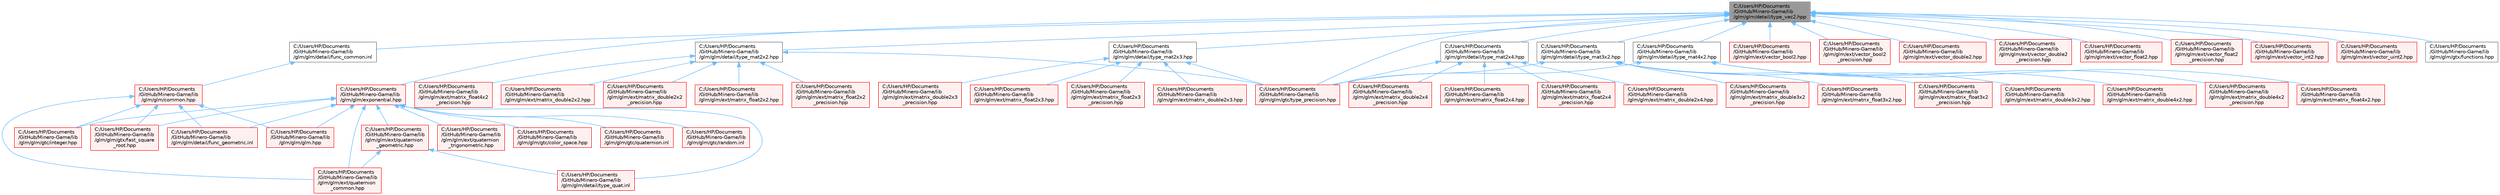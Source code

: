 digraph "C:/Users/HP/Documents/GitHub/Minero-Game/lib/glm/glm/detail/type_vec2.hpp"
{
 // LATEX_PDF_SIZE
  bgcolor="transparent";
  edge [fontname=Helvetica,fontsize=10,labelfontname=Helvetica,labelfontsize=10];
  node [fontname=Helvetica,fontsize=10,shape=box,height=0.2,width=0.4];
  Node1 [id="Node000001",label="C:/Users/HP/Documents\l/GitHub/Minero-Game/lib\l/glm/glm/detail/type_vec2.hpp",height=0.2,width=0.4,color="gray40", fillcolor="grey60", style="filled", fontcolor="black",tooltip=" "];
  Node1 -> Node2 [id="edge123_Node000001_Node000002",dir="back",color="steelblue1",style="solid",tooltip=" "];
  Node2 [id="Node000002",label="C:/Users/HP/Documents\l/GitHub/Minero-Game/lib\l/glm/glm/detail/func_common.inl",height=0.2,width=0.4,color="grey40", fillcolor="white", style="filled",URL="$lib_2glm_2glm_2detail_2func__common_8inl.html",tooltip=" "];
  Node2 -> Node3 [id="edge124_Node000002_Node000003",dir="back",color="steelblue1",style="solid",tooltip=" "];
  Node3 [id="Node000003",label="C:/Users/HP/Documents\l/GitHub/Minero-Game/lib\l/glm/glm/common.hpp",height=0.2,width=0.4,color="red", fillcolor="#FFF0F0", style="filled",URL="$lib_2glm_2glm_2common_8hpp.html",tooltip=" "];
  Node3 -> Node7 [id="edge125_Node000003_Node000007",dir="back",color="steelblue1",style="solid",tooltip=" "];
  Node7 [id="Node000007",label="C:/Users/HP/Documents\l/GitHub/Minero-Game/lib\l/glm/glm/detail/func_geometric.inl",height=0.2,width=0.4,color="red", fillcolor="#FFF0F0", style="filled",URL="$lib_2glm_2glm_2detail_2func__geometric_8inl.html",tooltip=" "];
  Node3 -> Node129 [id="edge126_Node000003_Node000129",dir="back",color="steelblue1",style="solid",tooltip=" "];
  Node129 [id="Node000129",label="C:/Users/HP/Documents\l/GitHub/Minero-Game/lib\l/glm/glm/ext/quaternion\l_common.hpp",height=0.2,width=0.4,color="red", fillcolor="#FFF0F0", style="filled",URL="$lib_2glm_2glm_2ext_2quaternion__common_8hpp.html",tooltip=" "];
  Node3 -> Node19 [id="edge127_Node000003_Node000019",dir="back",color="steelblue1",style="solid",tooltip=" "];
  Node19 [id="Node000019",label="C:/Users/HP/Documents\l/GitHub/Minero-Game/lib\l/glm/glm/glm.hpp",height=0.2,width=0.4,color="red", fillcolor="#FFF0F0", style="filled",URL="$lib_2glm_2glm_2glm_8hpp.html",tooltip=" "];
  Node3 -> Node164 [id="edge128_Node000003_Node000164",dir="back",color="steelblue1",style="solid",tooltip=" "];
  Node164 [id="Node000164",label="C:/Users/HP/Documents\l/GitHub/Minero-Game/lib\l/glm/glm/gtc/integer.hpp",height=0.2,width=0.4,color="red", fillcolor="#FFF0F0", style="filled",URL="$lib_2glm_2glm_2gtc_2integer_8hpp.html",tooltip=" "];
  Node3 -> Node135 [id="edge129_Node000003_Node000135",dir="back",color="steelblue1",style="solid",tooltip=" "];
  Node135 [id="Node000135",label="C:/Users/HP/Documents\l/GitHub/Minero-Game/lib\l/glm/glm/gtx/fast_square\l_root.hpp",height=0.2,width=0.4,color="red", fillcolor="#FFF0F0", style="filled",URL="$lib_2glm_2glm_2gtx_2fast__square__root_8hpp.html",tooltip=" "];
  Node1 -> Node12 [id="edge130_Node000001_Node000012",dir="back",color="steelblue1",style="solid",tooltip=" "];
  Node12 [id="Node000012",label="C:/Users/HP/Documents\l/GitHub/Minero-Game/lib\l/glm/glm/detail/type_mat2x2.hpp",height=0.2,width=0.4,color="grey40", fillcolor="white", style="filled",URL="$lib_2glm_2glm_2detail_2type__mat2x2_8hpp.html",tooltip=" "];
  Node12 -> Node13 [id="edge131_Node000012_Node000013",dir="back",color="steelblue1",style="solid",tooltip=" "];
  Node13 [id="Node000013",label="C:/Users/HP/Documents\l/GitHub/Minero-Game/lib\l/glm/glm/ext/matrix_double2x2.hpp",height=0.2,width=0.4,color="red", fillcolor="#FFF0F0", style="filled",URL="$lib_2glm_2glm_2ext_2matrix__double2x2_8hpp.html",tooltip=" "];
  Node12 -> Node74 [id="edge132_Node000012_Node000074",dir="back",color="steelblue1",style="solid",tooltip=" "];
  Node74 [id="Node000074",label="C:/Users/HP/Documents\l/GitHub/Minero-Game/lib\l/glm/glm/ext/matrix_double2x2\l_precision.hpp",height=0.2,width=0.4,color="red", fillcolor="#FFF0F0", style="filled",URL="$lib_2glm_2glm_2ext_2matrix__double2x2__precision_8hpp.html",tooltip=" "];
  Node12 -> Node75 [id="edge133_Node000012_Node000075",dir="back",color="steelblue1",style="solid",tooltip=" "];
  Node75 [id="Node000075",label="C:/Users/HP/Documents\l/GitHub/Minero-Game/lib\l/glm/glm/ext/matrix_float2x2.hpp",height=0.2,width=0.4,color="red", fillcolor="#FFF0F0", style="filled",URL="$lib_2glm_2glm_2ext_2matrix__float2x2_8hpp.html",tooltip=" "];
  Node12 -> Node76 [id="edge134_Node000012_Node000076",dir="back",color="steelblue1",style="solid",tooltip=" "];
  Node76 [id="Node000076",label="C:/Users/HP/Documents\l/GitHub/Minero-Game/lib\l/glm/glm/ext/matrix_float2x2\l_precision.hpp",height=0.2,width=0.4,color="red", fillcolor="#FFF0F0", style="filled",URL="$lib_2glm_2glm_2ext_2matrix__float2x2__precision_8hpp.html",tooltip=" "];
  Node12 -> Node77 [id="edge135_Node000012_Node000077",dir="back",color="steelblue1",style="solid",tooltip=" "];
  Node77 [id="Node000077",label="C:/Users/HP/Documents\l/GitHub/Minero-Game/lib\l/glm/glm/ext/matrix_float4x2\l_precision.hpp",height=0.2,width=0.4,color="red", fillcolor="#FFF0F0", style="filled",URL="$lib_2glm_2glm_2ext_2matrix__float4x2__precision_8hpp.html",tooltip=" "];
  Node12 -> Node83 [id="edge136_Node000012_Node000083",dir="back",color="steelblue1",style="solid",tooltip=" "];
  Node83 [id="Node000083",label="C:/Users/HP/Documents\l/GitHub/Minero-Game/lib\l/glm/glm/gtc/type_precision.hpp",height=0.2,width=0.4,color="red", fillcolor="#FFF0F0", style="filled",URL="$lib_2glm_2glm_2gtc_2type__precision_8hpp.html",tooltip=" "];
  Node1 -> Node167 [id="edge137_Node000001_Node000167",dir="back",color="steelblue1",style="solid",tooltip=" "];
  Node167 [id="Node000167",label="C:/Users/HP/Documents\l/GitHub/Minero-Game/lib\l/glm/glm/detail/type_mat2x3.hpp",height=0.2,width=0.4,color="grey40", fillcolor="white", style="filled",URL="$lib_2glm_2glm_2detail_2type__mat2x3_8hpp.html",tooltip=" "];
  Node167 -> Node168 [id="edge138_Node000167_Node000168",dir="back",color="steelblue1",style="solid",tooltip=" "];
  Node168 [id="Node000168",label="C:/Users/HP/Documents\l/GitHub/Minero-Game/lib\l/glm/glm/ext/matrix_double2x3.hpp",height=0.2,width=0.4,color="red", fillcolor="#FFF0F0", style="filled",URL="$lib_2glm_2glm_2ext_2matrix__double2x3_8hpp.html",tooltip=" "];
  Node167 -> Node174 [id="edge139_Node000167_Node000174",dir="back",color="steelblue1",style="solid",tooltip=" "];
  Node174 [id="Node000174",label="C:/Users/HP/Documents\l/GitHub/Minero-Game/lib\l/glm/glm/ext/matrix_double2x3\l_precision.hpp",height=0.2,width=0.4,color="red", fillcolor="#FFF0F0", style="filled",URL="$lib_2glm_2glm_2ext_2matrix__double2x3__precision_8hpp.html",tooltip=" "];
  Node167 -> Node175 [id="edge140_Node000167_Node000175",dir="back",color="steelblue1",style="solid",tooltip=" "];
  Node175 [id="Node000175",label="C:/Users/HP/Documents\l/GitHub/Minero-Game/lib\l/glm/glm/ext/matrix_float2x3.hpp",height=0.2,width=0.4,color="red", fillcolor="#FFF0F0", style="filled",URL="$lib_2glm_2glm_2ext_2matrix__float2x3_8hpp.html",tooltip=" "];
  Node167 -> Node176 [id="edge141_Node000167_Node000176",dir="back",color="steelblue1",style="solid",tooltip=" "];
  Node176 [id="Node000176",label="C:/Users/HP/Documents\l/GitHub/Minero-Game/lib\l/glm/glm/ext/matrix_float2x3\l_precision.hpp",height=0.2,width=0.4,color="red", fillcolor="#FFF0F0", style="filled",URL="$lib_2glm_2glm_2ext_2matrix__float2x3__precision_8hpp.html",tooltip=" "];
  Node167 -> Node83 [id="edge142_Node000167_Node000083",dir="back",color="steelblue1",style="solid",tooltip=" "];
  Node1 -> Node177 [id="edge143_Node000001_Node000177",dir="back",color="steelblue1",style="solid",tooltip=" "];
  Node177 [id="Node000177",label="C:/Users/HP/Documents\l/GitHub/Minero-Game/lib\l/glm/glm/detail/type_mat2x4.hpp",height=0.2,width=0.4,color="grey40", fillcolor="white", style="filled",URL="$lib_2glm_2glm_2detail_2type__mat2x4_8hpp.html",tooltip=" "];
  Node177 -> Node178 [id="edge144_Node000177_Node000178",dir="back",color="steelblue1",style="solid",tooltip=" "];
  Node178 [id="Node000178",label="C:/Users/HP/Documents\l/GitHub/Minero-Game/lib\l/glm/glm/ext/matrix_double2x4.hpp",height=0.2,width=0.4,color="red", fillcolor="#FFF0F0", style="filled",URL="$lib_2glm_2glm_2ext_2matrix__double2x4_8hpp.html",tooltip=" "];
  Node177 -> Node184 [id="edge145_Node000177_Node000184",dir="back",color="steelblue1",style="solid",tooltip=" "];
  Node184 [id="Node000184",label="C:/Users/HP/Documents\l/GitHub/Minero-Game/lib\l/glm/glm/ext/matrix_double2x4\l_precision.hpp",height=0.2,width=0.4,color="red", fillcolor="#FFF0F0", style="filled",URL="$lib_2glm_2glm_2ext_2matrix__double2x4__precision_8hpp.html",tooltip=" "];
  Node177 -> Node185 [id="edge146_Node000177_Node000185",dir="back",color="steelblue1",style="solid",tooltip=" "];
  Node185 [id="Node000185",label="C:/Users/HP/Documents\l/GitHub/Minero-Game/lib\l/glm/glm/ext/matrix_float2x4.hpp",height=0.2,width=0.4,color="red", fillcolor="#FFF0F0", style="filled",URL="$lib_2glm_2glm_2ext_2matrix__float2x4_8hpp.html",tooltip=" "];
  Node177 -> Node186 [id="edge147_Node000177_Node000186",dir="back",color="steelblue1",style="solid",tooltip=" "];
  Node186 [id="Node000186",label="C:/Users/HP/Documents\l/GitHub/Minero-Game/lib\l/glm/glm/ext/matrix_float2x4\l_precision.hpp",height=0.2,width=0.4,color="red", fillcolor="#FFF0F0", style="filled",URL="$lib_2glm_2glm_2ext_2matrix__float2x4__precision_8hpp.html",tooltip=" "];
  Node177 -> Node83 [id="edge148_Node000177_Node000083",dir="back",color="steelblue1",style="solid",tooltip=" "];
  Node1 -> Node187 [id="edge149_Node000001_Node000187",dir="back",color="steelblue1",style="solid",tooltip=" "];
  Node187 [id="Node000187",label="C:/Users/HP/Documents\l/GitHub/Minero-Game/lib\l/glm/glm/detail/type_mat3x2.hpp",height=0.2,width=0.4,color="grey40", fillcolor="white", style="filled",URL="$lib_2glm_2glm_2detail_2type__mat3x2_8hpp.html",tooltip=" "];
  Node187 -> Node188 [id="edge150_Node000187_Node000188",dir="back",color="steelblue1",style="solid",tooltip=" "];
  Node188 [id="Node000188",label="C:/Users/HP/Documents\l/GitHub/Minero-Game/lib\l/glm/glm/ext/matrix_double3x2.hpp",height=0.2,width=0.4,color="red", fillcolor="#FFF0F0", style="filled",URL="$lib_2glm_2glm_2ext_2matrix__double3x2_8hpp.html",tooltip=" "];
  Node187 -> Node194 [id="edge151_Node000187_Node000194",dir="back",color="steelblue1",style="solid",tooltip=" "];
  Node194 [id="Node000194",label="C:/Users/HP/Documents\l/GitHub/Minero-Game/lib\l/glm/glm/ext/matrix_double3x2\l_precision.hpp",height=0.2,width=0.4,color="red", fillcolor="#FFF0F0", style="filled",URL="$lib_2glm_2glm_2ext_2matrix__double3x2__precision_8hpp.html",tooltip=" "];
  Node187 -> Node195 [id="edge152_Node000187_Node000195",dir="back",color="steelblue1",style="solid",tooltip=" "];
  Node195 [id="Node000195",label="C:/Users/HP/Documents\l/GitHub/Minero-Game/lib\l/glm/glm/ext/matrix_float3x2.hpp",height=0.2,width=0.4,color="red", fillcolor="#FFF0F0", style="filled",URL="$lib_2glm_2glm_2ext_2matrix__float3x2_8hpp.html",tooltip=" "];
  Node187 -> Node196 [id="edge153_Node000187_Node000196",dir="back",color="steelblue1",style="solid",tooltip=" "];
  Node196 [id="Node000196",label="C:/Users/HP/Documents\l/GitHub/Minero-Game/lib\l/glm/glm/ext/matrix_float3x2\l_precision.hpp",height=0.2,width=0.4,color="red", fillcolor="#FFF0F0", style="filled",URL="$lib_2glm_2glm_2ext_2matrix__float3x2__precision_8hpp.html",tooltip=" "];
  Node187 -> Node83 [id="edge154_Node000187_Node000083",dir="back",color="steelblue1",style="solid",tooltip=" "];
  Node1 -> Node197 [id="edge155_Node000001_Node000197",dir="back",color="steelblue1",style="solid",tooltip=" "];
  Node197 [id="Node000197",label="C:/Users/HP/Documents\l/GitHub/Minero-Game/lib\l/glm/glm/detail/type_mat4x2.hpp",height=0.2,width=0.4,color="grey40", fillcolor="white", style="filled",URL="$lib_2glm_2glm_2detail_2type__mat4x2_8hpp.html",tooltip=" "];
  Node197 -> Node198 [id="edge156_Node000197_Node000198",dir="back",color="steelblue1",style="solid",tooltip=" "];
  Node198 [id="Node000198",label="C:/Users/HP/Documents\l/GitHub/Minero-Game/lib\l/glm/glm/ext/matrix_double4x2.hpp",height=0.2,width=0.4,color="red", fillcolor="#FFF0F0", style="filled",URL="$lib_2glm_2glm_2ext_2matrix__double4x2_8hpp.html",tooltip=" "];
  Node197 -> Node199 [id="edge157_Node000197_Node000199",dir="back",color="steelblue1",style="solid",tooltip=" "];
  Node199 [id="Node000199",label="C:/Users/HP/Documents\l/GitHub/Minero-Game/lib\l/glm/glm/ext/matrix_double4x2\l_precision.hpp",height=0.2,width=0.4,color="red", fillcolor="#FFF0F0", style="filled",URL="$lib_2glm_2glm_2ext_2matrix__double4x2__precision_8hpp.html",tooltip=" "];
  Node197 -> Node200 [id="edge158_Node000197_Node000200",dir="back",color="steelblue1",style="solid",tooltip=" "];
  Node200 [id="Node000200",label="C:/Users/HP/Documents\l/GitHub/Minero-Game/lib\l/glm/glm/ext/matrix_float4x2.hpp",height=0.2,width=0.4,color="red", fillcolor="#FFF0F0", style="filled",URL="$lib_2glm_2glm_2ext_2matrix__float4x2_8hpp.html",tooltip=" "];
  Node197 -> Node83 [id="edge159_Node000197_Node000083",dir="back",color="steelblue1",style="solid",tooltip=" "];
  Node1 -> Node201 [id="edge160_Node000001_Node000201",dir="back",color="steelblue1",style="solid",tooltip=" "];
  Node201 [id="Node000201",label="C:/Users/HP/Documents\l/GitHub/Minero-Game/lib\l/glm/glm/exponential.hpp",height=0.2,width=0.4,color="red", fillcolor="#FFF0F0", style="filled",URL="$lib_2glm_2glm_2exponential_8hpp.html",tooltip=" "];
  Node201 -> Node7 [id="edge161_Node000201_Node000007",dir="back",color="steelblue1",style="solid",tooltip=" "];
  Node201 -> Node128 [id="edge162_Node000201_Node000128",dir="back",color="steelblue1",style="solid",tooltip=" "];
  Node128 [id="Node000128",label="C:/Users/HP/Documents\l/GitHub/Minero-Game/lib\l/glm/glm/detail/type_quat.inl",height=0.2,width=0.4,color="red", fillcolor="#FFF0F0", style="filled",URL="$lib_2glm_2glm_2detail_2type__quat_8inl.html",tooltip=" "];
  Node201 -> Node129 [id="edge163_Node000201_Node000129",dir="back",color="steelblue1",style="solid",tooltip=" "];
  Node201 -> Node127 [id="edge164_Node000201_Node000127",dir="back",color="steelblue1",style="solid",tooltip=" "];
  Node127 [id="Node000127",label="C:/Users/HP/Documents\l/GitHub/Minero-Game/lib\l/glm/glm/ext/quaternion\l_geometric.hpp",height=0.2,width=0.4,color="red", fillcolor="#FFF0F0", style="filled",URL="$lib_2glm_2glm_2ext_2quaternion__geometric_8hpp.html",tooltip=" "];
  Node127 -> Node128 [id="edge165_Node000127_Node000128",dir="back",color="steelblue1",style="solid",tooltip=" "];
  Node127 -> Node129 [id="edge166_Node000127_Node000129",dir="back",color="steelblue1",style="solid",tooltip=" "];
  Node201 -> Node158 [id="edge167_Node000201_Node000158",dir="back",color="steelblue1",style="solid",tooltip=" "];
  Node158 [id="Node000158",label="C:/Users/HP/Documents\l/GitHub/Minero-Game/lib\l/glm/glm/ext/quaternion\l_trigonometric.hpp",height=0.2,width=0.4,color="red", fillcolor="#FFF0F0", style="filled",URL="$lib_2glm_2glm_2ext_2quaternion__trigonometric_8hpp.html",tooltip=" "];
  Node201 -> Node19 [id="edge168_Node000201_Node000019",dir="back",color="steelblue1",style="solid",tooltip=" "];
  Node201 -> Node202 [id="edge169_Node000201_Node000202",dir="back",color="steelblue1",style="solid",tooltip=" "];
  Node202 [id="Node000202",label="C:/Users/HP/Documents\l/GitHub/Minero-Game/lib\l/glm/glm/gtc/color_space.hpp",height=0.2,width=0.4,color="red", fillcolor="#FFF0F0", style="filled",URL="$lib_2glm_2glm_2gtc_2color__space_8hpp.html",tooltip=" "];
  Node201 -> Node164 [id="edge170_Node000201_Node000164",dir="back",color="steelblue1",style="solid",tooltip=" "];
  Node201 -> Node131 [id="edge171_Node000201_Node000131",dir="back",color="steelblue1",style="solid",tooltip=" "];
  Node131 [id="Node000131",label="C:/Users/HP/Documents\l/GitHub/Minero-Game/lib\l/glm/glm/gtc/quaternion.inl",height=0.2,width=0.4,color="red", fillcolor="#FFF0F0", style="filled",URL="$lib_2glm_2glm_2gtc_2quaternion_8inl.html",tooltip=" "];
  Node201 -> Node132 [id="edge172_Node000201_Node000132",dir="back",color="steelblue1",style="solid",tooltip=" "];
  Node132 [id="Node000132",label="C:/Users/HP/Documents\l/GitHub/Minero-Game/lib\l/glm/glm/gtc/random.inl",height=0.2,width=0.4,color="red", fillcolor="#FFF0F0", style="filled",URL="$lib_2glm_2glm_2gtc_2random_8inl.html",tooltip=" "];
  Node201 -> Node135 [id="edge173_Node000201_Node000135",dir="back",color="steelblue1",style="solid",tooltip=" "];
  Node1 -> Node205 [id="edge174_Node000001_Node000205",dir="back",color="steelblue1",style="solid",tooltip=" "];
  Node205 [id="Node000205",label="C:/Users/HP/Documents\l/GitHub/Minero-Game/lib\l/glm/glm/ext/vector_bool2.hpp",height=0.2,width=0.4,color="red", fillcolor="#FFF0F0", style="filled",URL="$lib_2glm_2glm_2ext_2vector__bool2_8hpp.html",tooltip=" "];
  Node1 -> Node207 [id="edge175_Node000001_Node000207",dir="back",color="steelblue1",style="solid",tooltip=" "];
  Node207 [id="Node000207",label="C:/Users/HP/Documents\l/GitHub/Minero-Game/lib\l/glm/glm/ext/vector_bool2\l_precision.hpp",height=0.2,width=0.4,color="red", fillcolor="#FFF0F0", style="filled",URL="$lib_2glm_2glm_2ext_2vector__bool2__precision_8hpp.html",tooltip=" "];
  Node1 -> Node208 [id="edge176_Node000001_Node000208",dir="back",color="steelblue1",style="solid",tooltip=" "];
  Node208 [id="Node000208",label="C:/Users/HP/Documents\l/GitHub/Minero-Game/lib\l/glm/glm/ext/vector_double2.hpp",height=0.2,width=0.4,color="red", fillcolor="#FFF0F0", style="filled",URL="$lib_2glm_2glm_2ext_2vector__double2_8hpp.html",tooltip=" "];
  Node1 -> Node209 [id="edge177_Node000001_Node000209",dir="back",color="steelblue1",style="solid",tooltip=" "];
  Node209 [id="Node000209",label="C:/Users/HP/Documents\l/GitHub/Minero-Game/lib\l/glm/glm/ext/vector_double2\l_precision.hpp",height=0.2,width=0.4,color="red", fillcolor="#FFF0F0", style="filled",URL="$lib_2glm_2glm_2ext_2vector__double2__precision_8hpp.html",tooltip=" "];
  Node1 -> Node210 [id="edge178_Node000001_Node000210",dir="back",color="steelblue1",style="solid",tooltip=" "];
  Node210 [id="Node000210",label="C:/Users/HP/Documents\l/GitHub/Minero-Game/lib\l/glm/glm/ext/vector_float2.hpp",height=0.2,width=0.4,color="red", fillcolor="#FFF0F0", style="filled",URL="$lib_2glm_2glm_2ext_2vector__float2_8hpp.html",tooltip=" "];
  Node1 -> Node211 [id="edge179_Node000001_Node000211",dir="back",color="steelblue1",style="solid",tooltip=" "];
  Node211 [id="Node000211",label="C:/Users/HP/Documents\l/GitHub/Minero-Game/lib\l/glm/glm/ext/vector_float2\l_precision.hpp",height=0.2,width=0.4,color="red", fillcolor="#FFF0F0", style="filled",URL="$lib_2glm_2glm_2ext_2vector__float2__precision_8hpp.html",tooltip=" "];
  Node1 -> Node212 [id="edge180_Node000001_Node000212",dir="back",color="steelblue1",style="solid",tooltip=" "];
  Node212 [id="Node000212",label="C:/Users/HP/Documents\l/GitHub/Minero-Game/lib\l/glm/glm/ext/vector_int2.hpp",height=0.2,width=0.4,color="red", fillcolor="#FFF0F0", style="filled",URL="$lib_2glm_2glm_2ext_2vector__int2_8hpp.html",tooltip=" "];
  Node1 -> Node214 [id="edge181_Node000001_Node000214",dir="back",color="steelblue1",style="solid",tooltip=" "];
  Node214 [id="Node000214",label="C:/Users/HP/Documents\l/GitHub/Minero-Game/lib\l/glm/glm/ext/vector_uint2.hpp",height=0.2,width=0.4,color="red", fillcolor="#FFF0F0", style="filled",URL="$lib_2glm_2glm_2ext_2vector__uint2_8hpp.html",tooltip=" "];
  Node1 -> Node83 [id="edge182_Node000001_Node000083",dir="back",color="steelblue1",style="solid",tooltip=" "];
  Node1 -> Node204 [id="edge183_Node000001_Node000204",dir="back",color="steelblue1",style="solid",tooltip=" "];
  Node204 [id="Node000204",label="C:/Users/HP/Documents\l/GitHub/Minero-Game/lib\l/glm/glm/gtx/functions.hpp",height=0.2,width=0.4,color="grey40", fillcolor="white", style="filled",URL="$lib_2glm_2glm_2gtx_2functions_8hpp.html",tooltip=" "];
}
